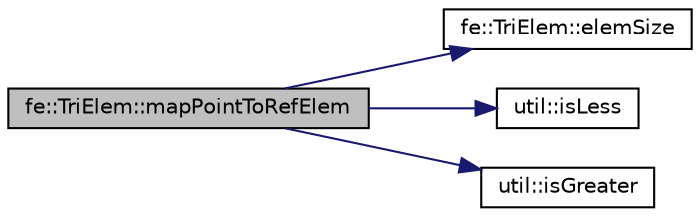 digraph "fe::TriElem::mapPointToRefElem"
{
  edge [fontname="Helvetica",fontsize="10",labelfontname="Helvetica",labelfontsize="10"];
  node [fontname="Helvetica",fontsize="10",shape=record];
  rankdir="LR";
  Node39 [label="fe::TriElem::mapPointToRefElem",height=0.2,width=0.4,color="black", fillcolor="grey75", style="filled", fontcolor="black"];
  Node39 -> Node40 [color="midnightblue",fontsize="10",style="solid",fontname="Helvetica"];
  Node40 [label="fe::TriElem::elemSize",height=0.2,width=0.4,color="black", fillcolor="white", style="filled",URL="$classfe_1_1TriElem.html#a048133272a5c1866e69bac7af423ebc4",tooltip="Returns the area of element. "];
  Node39 -> Node41 [color="midnightblue",fontsize="10",style="solid",fontname="Helvetica"];
  Node41 [label="util::isLess",height=0.2,width=0.4,color="black", fillcolor="white", style="filled",URL="$namespaceutil.html#a868a26599b6b844d08d30063ac898319",tooltip="Returns true if a < b. "];
  Node39 -> Node42 [color="midnightblue",fontsize="10",style="solid",fontname="Helvetica"];
  Node42 [label="util::isGreater",height=0.2,width=0.4,color="black", fillcolor="white", style="filled",URL="$namespaceutil.html#a227b5f8acbd7a403a033663c8893d631",tooltip="Returns true if a > b. "];
}
